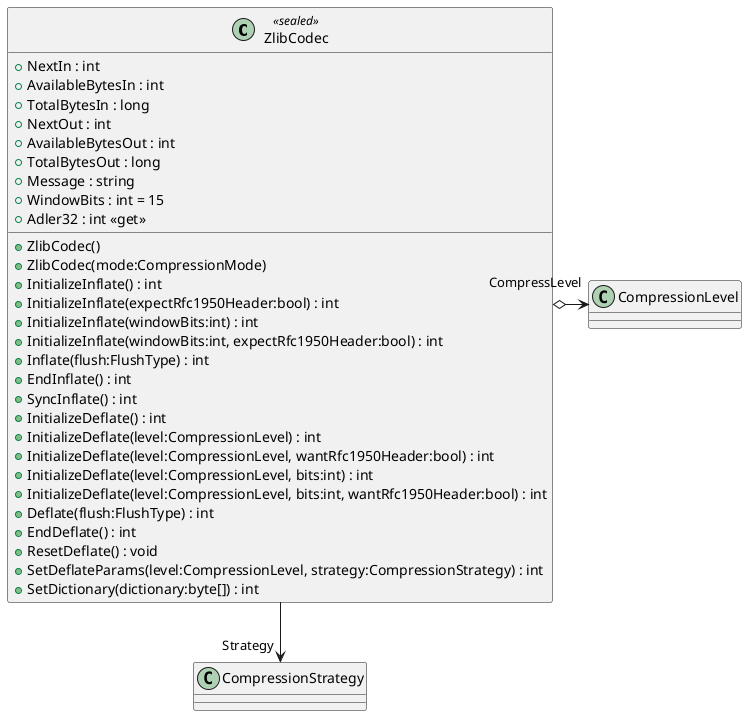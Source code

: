 @startuml
class ZlibCodec <<sealed>> {
    + NextIn : int
    + AvailableBytesIn : int
    + TotalBytesIn : long
    + NextOut : int
    + AvailableBytesOut : int
    + TotalBytesOut : long
    + Message : string
    + WindowBits : int = 15
    + Adler32 : int <<get>>
    + ZlibCodec()
    + ZlibCodec(mode:CompressionMode)
    + InitializeInflate() : int
    + InitializeInflate(expectRfc1950Header:bool) : int
    + InitializeInflate(windowBits:int) : int
    + InitializeInflate(windowBits:int, expectRfc1950Header:bool) : int
    + Inflate(flush:FlushType) : int
    + EndInflate() : int
    + SyncInflate() : int
    + InitializeDeflate() : int
    + InitializeDeflate(level:CompressionLevel) : int
    + InitializeDeflate(level:CompressionLevel, wantRfc1950Header:bool) : int
    + InitializeDeflate(level:CompressionLevel, bits:int) : int
    + InitializeDeflate(level:CompressionLevel, bits:int, wantRfc1950Header:bool) : int
    + Deflate(flush:FlushType) : int
    + EndDeflate() : int
    + ResetDeflate() : void
    + SetDeflateParams(level:CompressionLevel, strategy:CompressionStrategy) : int
    + SetDictionary(dictionary:byte[]) : int
}
ZlibCodec o-> "CompressLevel" CompressionLevel
ZlibCodec --> "Strategy" CompressionStrategy
@enduml
